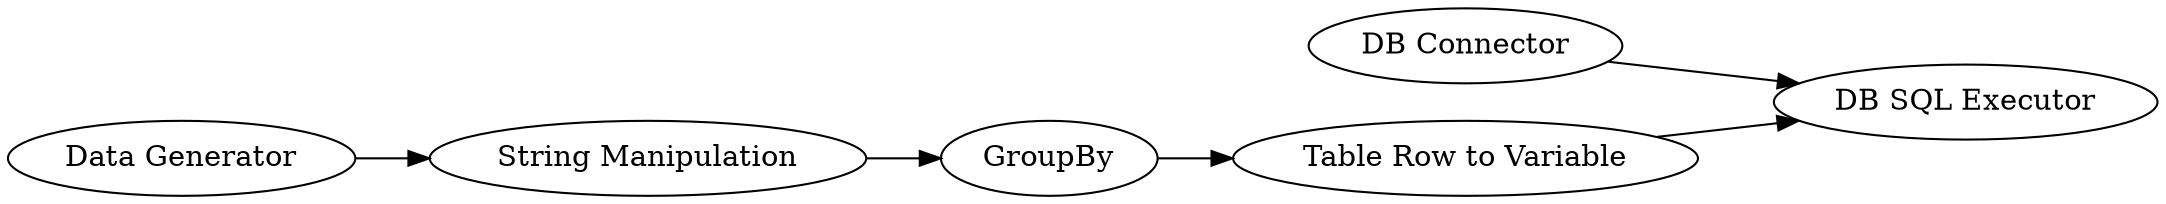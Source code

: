 digraph {
	6 -> 5
	4 -> 5
	3 -> 4
	1 -> 2
	2 -> 3
	5 [label="DB SQL Executor"]
	1 [label="Data Generator"]
	4 [label="Table Row to Variable"]
	6 [label="DB Connector"]
	3 [label=GroupBy]
	2 [label="String Manipulation"]
	rankdir=LR
}
